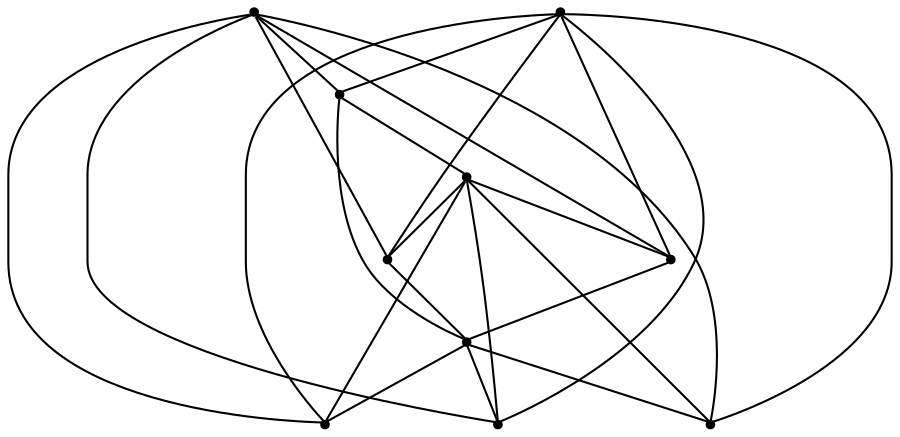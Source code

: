 graph {
  node [shape=point,comment="{\"directed\":false,\"doi\":\"10.1007/978-3-030-35802-0_20\",\"figure\":\"3 (5)\"}"]

  v0 [pos="840.5047104049404,497.1931927005055"]
  v1 [pos="961.6823601214563,625.3536963292613"]
  v2 [pos="901.1018653459168,583.5330603814102"]
  v3 [pos="901.1018653459168,649.2969220971714"]
  v4 [pos="840.5047104049405,625.3536963292613"]
  v5 [pos="840.5047104049405,671.6459501317152"]
  v6 [pos="840.5047104049405,544.2001000222555"]
  v7 [pos="779.8982397607714,651.5441410313344"]
  v8 [pos="779.8982397607714,583.5330603814102"]
  v9 [pos="719.301084819795,625.3536963292613"]

  v0 -- v5 [id="-1",pos="840.5047104049404,497.1931927005055 979.226786094814,497.19634028860514 979.226786094814,497.19634028860514 979.226786094814,497.19634028860514 979.226786094814,671.6469913792936 979.226786094814,671.6469913792936 979.226786094814,671.6469913792936 840.5047104049405,671.6459501317152 840.5047104049405,671.6459501317152 840.5047104049405,671.6459501317152"]
  v9 -- v0 [id="-2",pos="719.301084819795,625.3536963292613 719.3020704402694,497.19214350447214 719.3020704402694,497.19214350447214 719.3020704402694,497.19214350447214 840.5047104049404,497.1931927005055 840.5047104049404,497.1931927005055 840.5047104049404,497.1931927005055"]
  v9 -- v3 [id="-3",pos="719.301084819795,625.3536963292613 841.9174542809347,720.2416820313885 841.9174542809347,720.2416820313885 841.9174542809347,720.2416820313885 901.1018653459168,649.2969220971714 901.1018653459168,649.2969220971714 901.1018653459168,649.2969220971714"]
  v9 -- v7 [id="-4",pos="719.301084819795,625.3536963292613 779.8982397607714,651.5441410313344 779.8982397607714,651.5441410313344 779.8982397607714,651.5441410313344"]
  v9 -- v8 [id="-5",pos="719.301084819795,625.3536963292613 779.8982397607714,583.5330603814102 779.8982397607714,583.5330603814102 779.8982397607714,583.5330603814102"]
  v8 -- v1 [id="-6",pos="779.8982397607714,583.5330603814102 779.8992253812457,523.3835102273017 779.8992253812457,523.3835102273017 779.8992253812457,523.3835102273017 946.4966193257669,523.3835102273017 946.4966193257669,523.3835102273017 946.4966193257669,523.3835102273017 961.6823601214563,625.3536963292613 961.6823601214563,625.3536963292613 961.6823601214563,625.3536963292613"]
  v5 -- v7 [id="-7",pos="840.5047104049405,671.6459501317152 779.8982397607714,651.5441410313344 779.8982397607714,651.5441410313344 779.8982397607714,651.5441410313344"]
  v6 -- v7 [id="-8",pos="840.5047104049405,544.2001000222555 779.8982397607714,651.5441410313344 779.8982397607714,651.5441410313344 779.8982397607714,651.5441410313344"]
  v5 -- v4 [id="-9",pos="840.5047104049405,671.6459501317152 840.5047104049405,625.3536963292613 840.5047104049405,625.3536963292613 840.5047104049405,625.3536963292613"]
  v6 -- v4 [id="-10",pos="840.5047104049405,544.2001000222555 840.5047104049405,625.3536963292613 840.5047104049405,625.3536963292613 840.5047104049405,625.3536963292613"]
  v6 -- v0 [id="-11",pos="840.5047104049405,544.2001000222555 840.5047104049404,497.1931927005055 840.5047104049404,497.1931927005055 840.5047104049404,497.1931927005055"]
  v9 -- v4 [id="-12",pos="719.301084819795,625.3536963292613 840.5047104049405,625.3536963292613 840.5047104049405,625.3536963292613 840.5047104049405,625.3536963292613"]
  v7 -- v1 [id="-13",pos="779.8982397607714,651.5441410313344 841.9174542809347,708.4773966423709 841.9174542809347,708.4773966423709 841.9174542809347,708.4773966423709 961.6823601214563,625.3536963292613 961.6823601214563,625.3536963292613 961.6823601214563,625.3536963292613"]
  v6 -- v3 [id="-14",pos="840.5047104049405,544.2001000222555 901.1018653459168,649.2969220971714 901.1018653459168,649.2969220971714 901.1018653459168,649.2969220971714"]
  v6 -- v2 [id="-15",pos="840.5047104049405,544.2001000222555 901.1018653459168,583.5330603814102 901.1018653459168,583.5330603814102 901.1018653459168,583.5330603814102"]
  v5 -- v3 [id="-16",pos="840.5047104049405,671.6459501317152 901.1018653459168,649.2969220971714 901.1018653459168,649.2969220971714 901.1018653459168,649.2969220971714"]
  v9 -- v2 [id="-17",pos="719.301084819795,625.3536963292613 740.21795431997,514.653181828302 740.21795431997,514.653181828302 740.21795431997,514.653181828302 901.1019289343345,514.653181828302 901.1019289343345,514.653181828302 901.1019289343345,514.653181828302 901.1018653459168,583.5330603814102 901.1018653459168,583.5330603814102 901.1018653459168,583.5330603814102"]
  v6 -- v8 [id="-18",pos="840.5047104049405,544.2001000222555 779.8982397607714,583.5330603814102 779.8982397607714,583.5330603814102 779.8982397607714,583.5330603814102"]
  v1 -- v3 [id="-19",pos="961.6823601214563,625.3536963292613 901.1018653459168,649.2969220971714 901.1018653459168,649.2969220971714 901.1018653459168,649.2969220971714"]
  v5 -- v2 [id="-20",pos="840.5047104049405,671.6459501317152 901.1018653459168,583.5330603814102 901.1018653459168,583.5330603814102 901.1018653459168,583.5330603814102"]
  v1 -- v2 [id="-21",pos="961.6823601214563,625.3536963292613 901.1018653459168,583.5330603814102 901.1018653459168,583.5330603814102 901.1018653459168,583.5330603814102"]
  v5 -- v8 [id="-22",pos="840.5047104049405,671.6459501317152 779.8982397607714,583.5330603814102 779.8982397607714,583.5330603814102 779.8982397607714,583.5330603814102"]
  v1 -- v0 [id="-23",pos="961.6823601214563,625.3536963292613 961.6823601214563,505.2850058287139 961.6823601214563,505.2850058287139 961.6823601214563,505.2850058287139 840.5047104049404,497.1931927005055 840.5047104049404,497.1931927005055 840.5047104049404,497.1931927005055"]
  v1 -- v4 [id="-24",pos="961.6823601214563,625.3536963292613 840.5047104049405,625.3536963292613 840.5047104049405,625.3536963292613 840.5047104049405,625.3536963292613"]
}